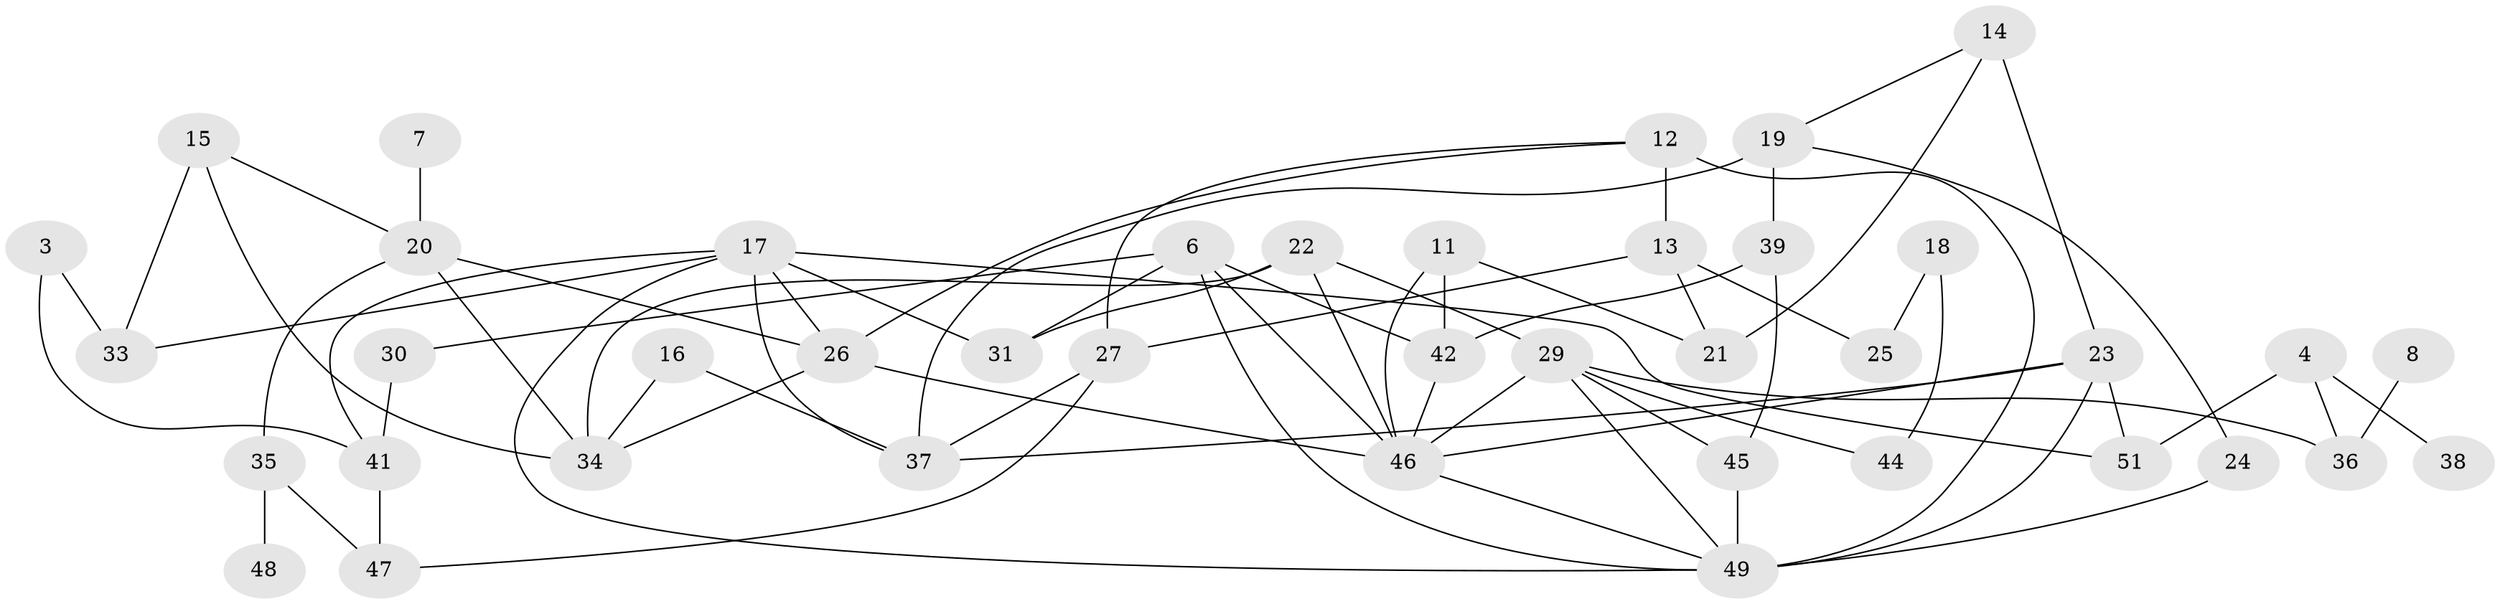 // original degree distribution, {3: 0.18811881188118812, 0: 0.0891089108910891, 2: 0.21782178217821782, 1: 0.19801980198019803, 4: 0.1782178217821782, 6: 0.039603960396039604, 5: 0.07920792079207921, 7: 0.009900990099009901}
// Generated by graph-tools (version 1.1) at 2025/00/03/09/25 03:00:41]
// undirected, 41 vertices, 72 edges
graph export_dot {
graph [start="1"]
  node [color=gray90,style=filled];
  3;
  4;
  6;
  7;
  8;
  11;
  12;
  13;
  14;
  15;
  16;
  17;
  18;
  19;
  20;
  21;
  22;
  23;
  24;
  25;
  26;
  27;
  29;
  30;
  31;
  33;
  34;
  35;
  36;
  37;
  38;
  39;
  41;
  42;
  44;
  45;
  46;
  47;
  48;
  49;
  51;
  3 -- 33 [weight=1.0];
  3 -- 41 [weight=1.0];
  4 -- 36 [weight=1.0];
  4 -- 38 [weight=1.0];
  4 -- 51 [weight=1.0];
  6 -- 30 [weight=1.0];
  6 -- 31 [weight=1.0];
  6 -- 42 [weight=1.0];
  6 -- 46 [weight=2.0];
  6 -- 49 [weight=1.0];
  7 -- 20 [weight=1.0];
  8 -- 36 [weight=1.0];
  11 -- 21 [weight=1.0];
  11 -- 42 [weight=1.0];
  11 -- 46 [weight=1.0];
  12 -- 13 [weight=1.0];
  12 -- 26 [weight=1.0];
  12 -- 27 [weight=1.0];
  12 -- 49 [weight=2.0];
  13 -- 21 [weight=1.0];
  13 -- 25 [weight=1.0];
  13 -- 27 [weight=1.0];
  14 -- 19 [weight=1.0];
  14 -- 21 [weight=1.0];
  14 -- 23 [weight=2.0];
  15 -- 20 [weight=1.0];
  15 -- 33 [weight=1.0];
  15 -- 34 [weight=1.0];
  16 -- 34 [weight=1.0];
  16 -- 37 [weight=1.0];
  17 -- 26 [weight=1.0];
  17 -- 31 [weight=1.0];
  17 -- 33 [weight=1.0];
  17 -- 37 [weight=1.0];
  17 -- 41 [weight=1.0];
  17 -- 49 [weight=1.0];
  17 -- 51 [weight=1.0];
  18 -- 25 [weight=1.0];
  18 -- 44 [weight=1.0];
  19 -- 24 [weight=1.0];
  19 -- 37 [weight=1.0];
  19 -- 39 [weight=1.0];
  20 -- 26 [weight=1.0];
  20 -- 34 [weight=1.0];
  20 -- 35 [weight=1.0];
  22 -- 29 [weight=1.0];
  22 -- 31 [weight=1.0];
  22 -- 34 [weight=1.0];
  22 -- 46 [weight=1.0];
  23 -- 37 [weight=1.0];
  23 -- 46 [weight=2.0];
  23 -- 49 [weight=1.0];
  23 -- 51 [weight=1.0];
  24 -- 49 [weight=2.0];
  26 -- 34 [weight=1.0];
  26 -- 46 [weight=1.0];
  27 -- 37 [weight=1.0];
  27 -- 47 [weight=1.0];
  29 -- 36 [weight=1.0];
  29 -- 44 [weight=1.0];
  29 -- 45 [weight=2.0];
  29 -- 46 [weight=1.0];
  29 -- 49 [weight=1.0];
  30 -- 41 [weight=2.0];
  35 -- 47 [weight=1.0];
  35 -- 48 [weight=1.0];
  39 -- 42 [weight=2.0];
  39 -- 45 [weight=1.0];
  41 -- 47 [weight=1.0];
  42 -- 46 [weight=1.0];
  45 -- 49 [weight=2.0];
  46 -- 49 [weight=1.0];
}
